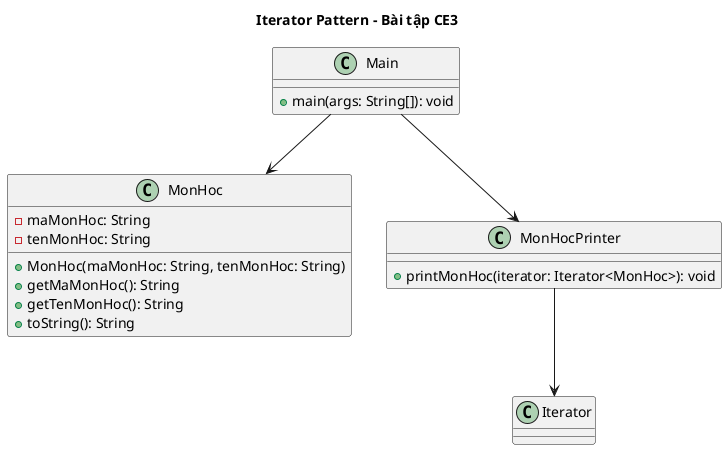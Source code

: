 @startuml
title Iterator Pattern - Bài tập CE3

class MonHoc {
    - maMonHoc: String
    - tenMonHoc: String
    + MonHoc(maMonHoc: String, tenMonHoc: String)
    + getMaMonHoc(): String
    + getTenMonHoc(): String
    + toString(): String
}

class MonHocPrinter {
    + printMonHoc(iterator: Iterator<MonHoc>): void
}

class Main {
    + main(args: String[]): void
}

MonHocPrinter --> Iterator
Main --> MonHocPrinter
Main --> MonHoc

@enduml
